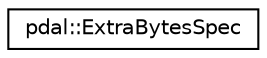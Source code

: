 digraph "Graphical Class Hierarchy"
{
  edge [fontname="Helvetica",fontsize="10",labelfontname="Helvetica",labelfontsize="10"];
  node [fontname="Helvetica",fontsize="10",shape=record];
  rankdir="LR";
  Node1 [label="pdal::ExtraBytesSpec",height=0.2,width=0.4,color="black", fillcolor="white", style="filled",URL="$namespacepdal.html#structpdal_1_1ExtraBytesSpec"];
}
